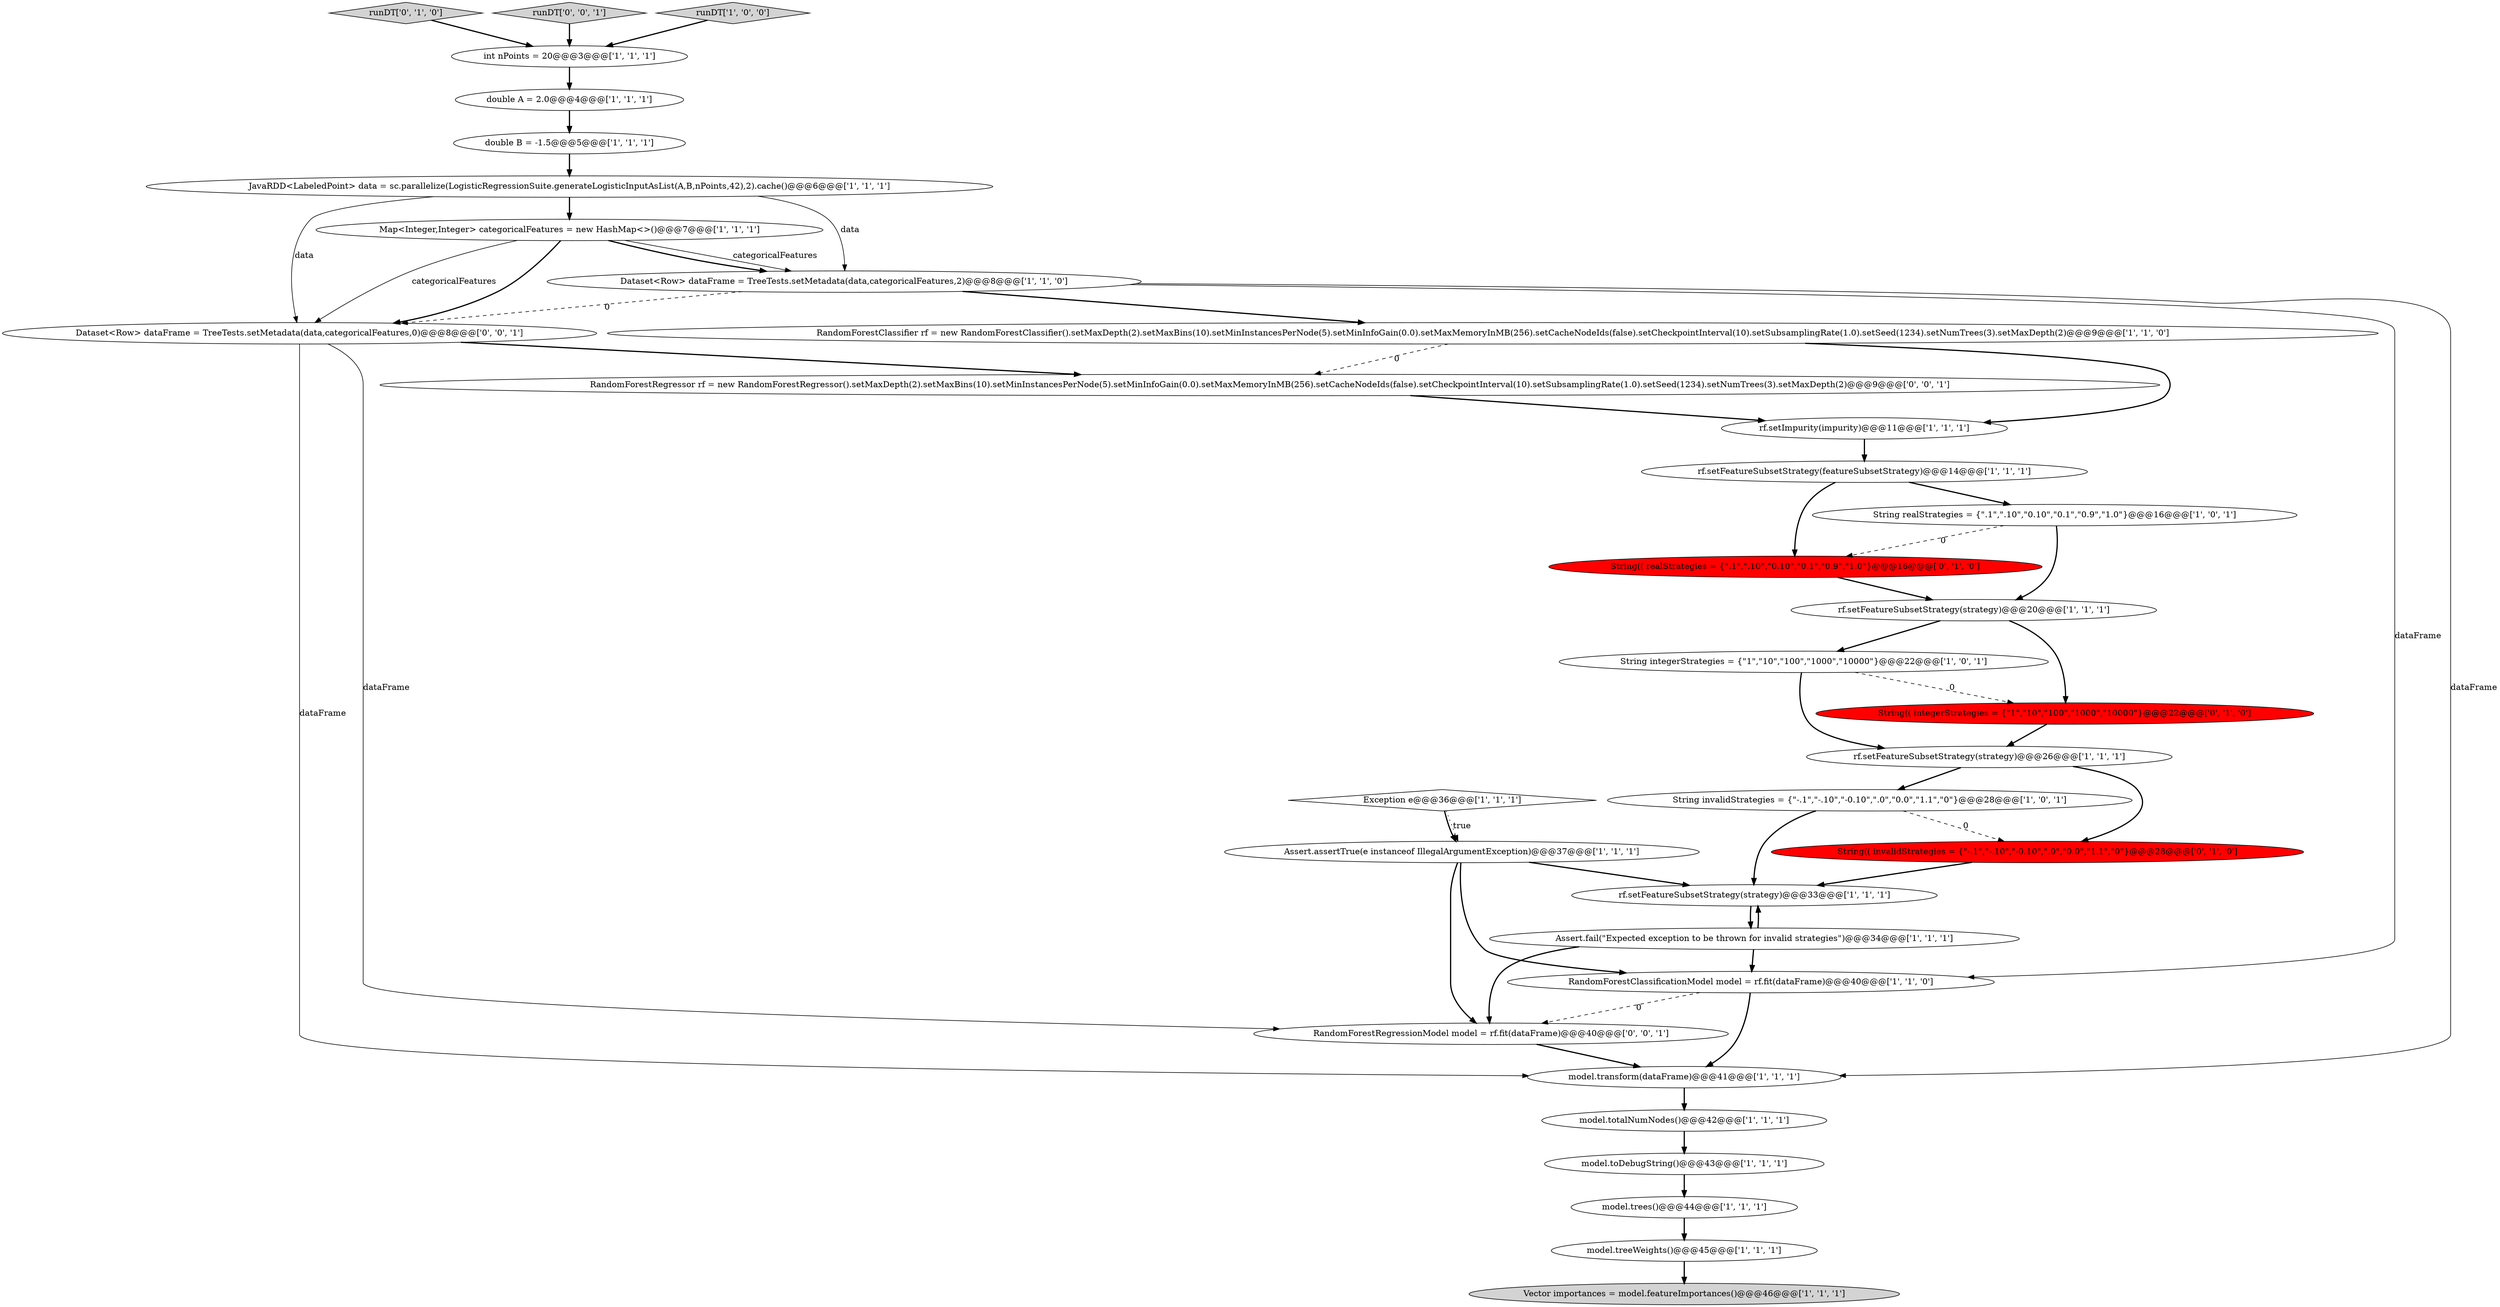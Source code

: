 digraph {
29 [style = filled, label = "runDT['0', '1', '0']", fillcolor = lightgray, shape = diamond image = "AAA0AAABBB2BBB"];
16 [style = filled, label = "RandomForestClassificationModel model = rf.fit(dataFrame)@@@40@@@['1', '1', '0']", fillcolor = white, shape = ellipse image = "AAA0AAABBB1BBB"];
0 [style = filled, label = "JavaRDD<LabeledPoint> data = sc.parallelize(LogisticRegressionSuite.generateLogisticInputAsList(A,B,nPoints,42),2).cache()@@@6@@@['1', '1', '1']", fillcolor = white, shape = ellipse image = "AAA0AAABBB1BBB"];
23 [style = filled, label = "rf.setFeatureSubsetStrategy(featureSubsetStrategy)@@@14@@@['1', '1', '1']", fillcolor = white, shape = ellipse image = "AAA0AAABBB1BBB"];
15 [style = filled, label = "String integerStrategies = {\"1\",\"10\",\"100\",\"1000\",\"10000\"}@@@22@@@['1', '0', '1']", fillcolor = white, shape = ellipse image = "AAA0AAABBB1BBB"];
3 [style = filled, label = "double A = 2.0@@@4@@@['1', '1', '1']", fillcolor = white, shape = ellipse image = "AAA0AAABBB1BBB"];
25 [style = filled, label = "model.transform(dataFrame)@@@41@@@['1', '1', '1']", fillcolor = white, shape = ellipse image = "AAA0AAABBB1BBB"];
8 [style = filled, label = "Vector importances = model.featureImportances()@@@46@@@['1', '1', '1']", fillcolor = lightgray, shape = ellipse image = "AAA0AAABBB1BBB"];
20 [style = filled, label = "double B = -1.5@@@5@@@['1', '1', '1']", fillcolor = white, shape = ellipse image = "AAA0AAABBB1BBB"];
30 [style = filled, label = "runDT['0', '0', '1']", fillcolor = lightgray, shape = diamond image = "AAA0AAABBB3BBB"];
7 [style = filled, label = "model.totalNumNodes()@@@42@@@['1', '1', '1']", fillcolor = white, shape = ellipse image = "AAA0AAABBB1BBB"];
27 [style = filled, label = "String(( realStrategies = {\".1\",\".10\",\"0.10\",\"0.1\",\"0.9\",\"1.0\"}@@@16@@@['0', '1', '0']", fillcolor = red, shape = ellipse image = "AAA1AAABBB2BBB"];
17 [style = filled, label = "Dataset<Row> dataFrame = TreeTests.setMetadata(data,categoricalFeatures,2)@@@8@@@['1', '1', '0']", fillcolor = white, shape = ellipse image = "AAA0AAABBB1BBB"];
1 [style = filled, label = "String realStrategies = {\".1\",\".10\",\"0.10\",\"0.1\",\"0.9\",\"1.0\"}@@@16@@@['1', '0', '1']", fillcolor = white, shape = ellipse image = "AAA0AAABBB1BBB"];
6 [style = filled, label = "Assert.fail(\"Expected exception to be thrown for invalid strategies\")@@@34@@@['1', '1', '1']", fillcolor = white, shape = ellipse image = "AAA0AAABBB1BBB"];
26 [style = filled, label = "String(( integerStrategies = {\"1\",\"10\",\"100\",\"1000\",\"10000\"}@@@22@@@['0', '1', '0']", fillcolor = red, shape = ellipse image = "AAA1AAABBB2BBB"];
4 [style = filled, label = "model.trees()@@@44@@@['1', '1', '1']", fillcolor = white, shape = ellipse image = "AAA0AAABBB1BBB"];
9 [style = filled, label = "Assert.assertTrue(e instanceof IllegalArgumentException)@@@37@@@['1', '1', '1']", fillcolor = white, shape = ellipse image = "AAA0AAABBB1BBB"];
22 [style = filled, label = "String invalidStrategies = {\"-.1\",\"-.10\",\"-0.10\",\".0\",\"0.0\",\"1.1\",\"0\"}@@@28@@@['1', '0', '1']", fillcolor = white, shape = ellipse image = "AAA0AAABBB1BBB"];
24 [style = filled, label = "model.toDebugString()@@@43@@@['1', '1', '1']", fillcolor = white, shape = ellipse image = "AAA0AAABBB1BBB"];
14 [style = filled, label = "rf.setImpurity(impurity)@@@11@@@['1', '1', '1']", fillcolor = white, shape = ellipse image = "AAA0AAABBB1BBB"];
32 [style = filled, label = "RandomForestRegressionModel model = rf.fit(dataFrame)@@@40@@@['0', '0', '1']", fillcolor = white, shape = ellipse image = "AAA0AAABBB3BBB"];
11 [style = filled, label = "rf.setFeatureSubsetStrategy(strategy)@@@33@@@['1', '1', '1']", fillcolor = white, shape = ellipse image = "AAA0AAABBB1BBB"];
18 [style = filled, label = "rf.setFeatureSubsetStrategy(strategy)@@@20@@@['1', '1', '1']", fillcolor = white, shape = ellipse image = "AAA0AAABBB1BBB"];
19 [style = filled, label = "Exception e@@@36@@@['1', '1', '1']", fillcolor = white, shape = diamond image = "AAA0AAABBB1BBB"];
5 [style = filled, label = "RandomForestClassifier rf = new RandomForestClassifier().setMaxDepth(2).setMaxBins(10).setMinInstancesPerNode(5).setMinInfoGain(0.0).setMaxMemoryInMB(256).setCacheNodeIds(false).setCheckpointInterval(10).setSubsamplingRate(1.0).setSeed(1234).setNumTrees(3).setMaxDepth(2)@@@9@@@['1', '1', '0']", fillcolor = white, shape = ellipse image = "AAA0AAABBB1BBB"];
12 [style = filled, label = "model.treeWeights()@@@45@@@['1', '1', '1']", fillcolor = white, shape = ellipse image = "AAA0AAABBB1BBB"];
13 [style = filled, label = "runDT['1', '0', '0']", fillcolor = lightgray, shape = diamond image = "AAA0AAABBB1BBB"];
21 [style = filled, label = "int nPoints = 20@@@3@@@['1', '1', '1']", fillcolor = white, shape = ellipse image = "AAA0AAABBB1BBB"];
10 [style = filled, label = "Map<Integer,Integer> categoricalFeatures = new HashMap<>()@@@7@@@['1', '1', '1']", fillcolor = white, shape = ellipse image = "AAA0AAABBB1BBB"];
31 [style = filled, label = "RandomForestRegressor rf = new RandomForestRegressor().setMaxDepth(2).setMaxBins(10).setMinInstancesPerNode(5).setMinInfoGain(0.0).setMaxMemoryInMB(256).setCacheNodeIds(false).setCheckpointInterval(10).setSubsamplingRate(1.0).setSeed(1234).setNumTrees(3).setMaxDepth(2)@@@9@@@['0', '0', '1']", fillcolor = white, shape = ellipse image = "AAA0AAABBB3BBB"];
33 [style = filled, label = "Dataset<Row> dataFrame = TreeTests.setMetadata(data,categoricalFeatures,0)@@@8@@@['0', '0', '1']", fillcolor = white, shape = ellipse image = "AAA0AAABBB3BBB"];
2 [style = filled, label = "rf.setFeatureSubsetStrategy(strategy)@@@26@@@['1', '1', '1']", fillcolor = white, shape = ellipse image = "AAA0AAABBB1BBB"];
28 [style = filled, label = "String(( invalidStrategies = {\"-.1\",\"-.10\",\"-0.10\",\".0\",\"0.0\",\"1.1\",\"0\"}@@@28@@@['0', '1', '0']", fillcolor = red, shape = ellipse image = "AAA1AAABBB2BBB"];
31->14 [style = bold, label=""];
6->32 [style = bold, label=""];
27->18 [style = bold, label=""];
17->5 [style = bold, label=""];
15->2 [style = bold, label=""];
16->32 [style = dashed, label="0"];
9->11 [style = bold, label=""];
23->27 [style = bold, label=""];
1->27 [style = dashed, label="0"];
11->6 [style = bold, label=""];
20->0 [style = bold, label=""];
18->26 [style = bold, label=""];
18->15 [style = bold, label=""];
28->11 [style = bold, label=""];
9->32 [style = bold, label=""];
1->18 [style = bold, label=""];
10->17 [style = bold, label=""];
16->25 [style = bold, label=""];
17->33 [style = dashed, label="0"];
33->25 [style = solid, label="dataFrame"];
5->14 [style = bold, label=""];
25->7 [style = bold, label=""];
9->16 [style = bold, label=""];
29->21 [style = bold, label=""];
10->33 [style = solid, label="categoricalFeatures"];
17->16 [style = solid, label="dataFrame"];
26->2 [style = bold, label=""];
7->24 [style = bold, label=""];
0->10 [style = bold, label=""];
3->20 [style = bold, label=""];
24->4 [style = bold, label=""];
30->21 [style = bold, label=""];
0->17 [style = solid, label="data"];
14->23 [style = bold, label=""];
19->9 [style = bold, label=""];
22->28 [style = dashed, label="0"];
6->16 [style = bold, label=""];
12->8 [style = bold, label=""];
6->11 [style = bold, label=""];
19->9 [style = dotted, label="true"];
32->25 [style = bold, label=""];
0->33 [style = solid, label="data"];
15->26 [style = dashed, label="0"];
23->1 [style = bold, label=""];
4->12 [style = bold, label=""];
33->31 [style = bold, label=""];
5->31 [style = dashed, label="0"];
10->33 [style = bold, label=""];
17->25 [style = solid, label="dataFrame"];
10->17 [style = solid, label="categoricalFeatures"];
2->22 [style = bold, label=""];
33->32 [style = solid, label="dataFrame"];
13->21 [style = bold, label=""];
2->28 [style = bold, label=""];
22->11 [style = bold, label=""];
21->3 [style = bold, label=""];
}
